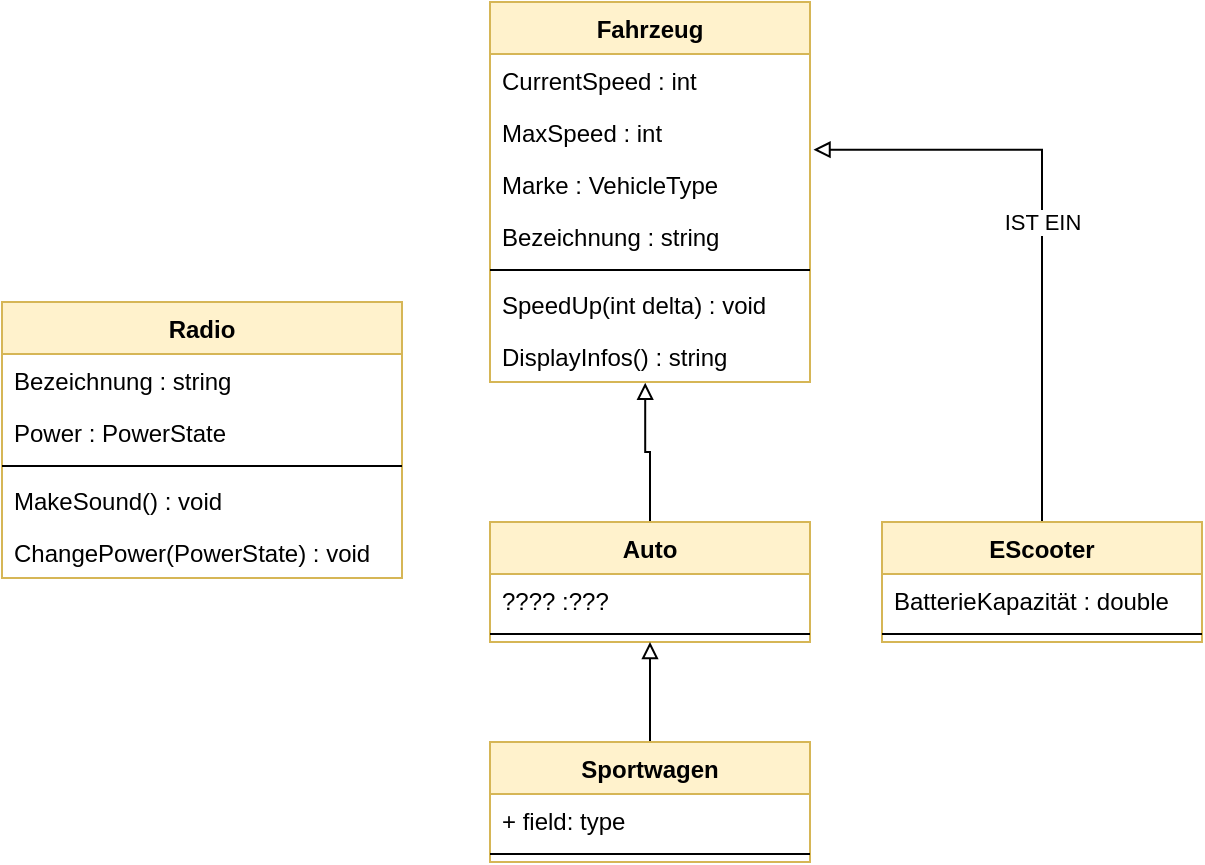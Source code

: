 <mxfile version="15.7.3" type="device"><diagram id="C5RBs43oDa-KdzZeNtuy" name="Page-1"><mxGraphModel dx="760" dy="597" grid="1" gridSize="10" guides="1" tooltips="1" connect="1" arrows="1" fold="1" page="1" pageScale="1" pageWidth="827" pageHeight="1169" math="0" shadow="0"><root><mxCell id="WIyWlLk6GJQsqaUBKTNV-0"/><mxCell id="WIyWlLk6GJQsqaUBKTNV-1" parent="WIyWlLk6GJQsqaUBKTNV-0"/><mxCell id="RDgoD_1-ISL3dHGDXkig-5" style="edgeStyle=orthogonalEdgeStyle;rounded=0;orthogonalLoop=1;jettySize=auto;html=1;entryX=0.485;entryY=1.016;entryDx=0;entryDy=0;entryPerimeter=0;endArrow=block;endFill=0;" edge="1" parent="WIyWlLk6GJQsqaUBKTNV-1" source="kg2bG6Ke0hp5XanqLMwL-5" target="kg2bG6Ke0hp5XanqLMwL-9"><mxGeometry relative="1" as="geometry"/></mxCell><mxCell id="kg2bG6Ke0hp5XanqLMwL-5" value="Auto" style="swimlane;fontStyle=1;align=center;verticalAlign=top;childLayout=stackLayout;horizontal=1;startSize=26;horizontalStack=0;resizeParent=1;resizeParentMax=0;resizeLast=0;collapsible=1;marginBottom=0;fillColor=#fff2cc;strokeColor=#d6b656;" parent="WIyWlLk6GJQsqaUBKTNV-1" vertex="1"><mxGeometry x="334" y="430" width="160" height="60" as="geometry"/></mxCell><mxCell id="RDgoD_1-ISL3dHGDXkig-2" value="???? :???" style="text;strokeColor=none;fillColor=none;align=left;verticalAlign=top;spacingLeft=4;spacingRight=4;overflow=hidden;rotatable=0;points=[[0,0.5],[1,0.5]];portConstraint=eastwest;" vertex="1" parent="kg2bG6Ke0hp5XanqLMwL-5"><mxGeometry y="26" width="160" height="26" as="geometry"/></mxCell><mxCell id="kg2bG6Ke0hp5XanqLMwL-7" value="" style="line;strokeWidth=1;fillColor=none;align=left;verticalAlign=middle;spacingTop=-1;spacingLeft=3;spacingRight=3;rotatable=0;labelPosition=right;points=[];portConstraint=eastwest;" parent="kg2bG6Ke0hp5XanqLMwL-5" vertex="1"><mxGeometry y="52" width="160" height="8" as="geometry"/></mxCell><mxCell id="RDgoD_1-ISL3dHGDXkig-3" value="IST EIN" style="edgeStyle=orthogonalEdgeStyle;rounded=0;orthogonalLoop=1;jettySize=auto;html=1;entryX=1.011;entryY=0.841;entryDx=0;entryDy=0;entryPerimeter=0;endArrow=block;endFill=0;" edge="1" parent="WIyWlLk6GJQsqaUBKTNV-1" source="kg2bG6Ke0hp5XanqLMwL-11" target="kg2bG6Ke0hp5XanqLMwL-2"><mxGeometry relative="1" as="geometry"/></mxCell><mxCell id="kg2bG6Ke0hp5XanqLMwL-11" value="EScooter" style="swimlane;fontStyle=1;align=center;verticalAlign=top;childLayout=stackLayout;horizontal=1;startSize=26;horizontalStack=0;resizeParent=1;resizeParentMax=0;resizeLast=0;collapsible=1;marginBottom=0;fillColor=#fff2cc;strokeColor=#d6b656;" parent="WIyWlLk6GJQsqaUBKTNV-1" vertex="1"><mxGeometry x="530" y="430" width="160" height="60" as="geometry"/></mxCell><mxCell id="kg2bG6Ke0hp5XanqLMwL-19" value="BatterieKapazität : double" style="text;strokeColor=none;fillColor=none;align=left;verticalAlign=top;spacingLeft=4;spacingRight=4;overflow=hidden;rotatable=0;points=[[0,0.5],[1,0.5]];portConstraint=eastwest;" parent="kg2bG6Ke0hp5XanqLMwL-11" vertex="1"><mxGeometry y="26" width="160" height="26" as="geometry"/></mxCell><mxCell id="kg2bG6Ke0hp5XanqLMwL-16" value="" style="line;strokeWidth=1;fillColor=none;align=left;verticalAlign=middle;spacingTop=-1;spacingLeft=3;spacingRight=3;rotatable=0;labelPosition=right;points=[];portConstraint=eastwest;" parent="kg2bG6Ke0hp5XanqLMwL-11" vertex="1"><mxGeometry y="52" width="160" height="8" as="geometry"/></mxCell><mxCell id="kg2bG6Ke0hp5XanqLMwL-31" value="Fahrzeug" style="swimlane;fontStyle=1;align=center;verticalAlign=top;childLayout=stackLayout;horizontal=1;startSize=26;horizontalStack=0;resizeParent=1;resizeParentMax=0;resizeLast=0;collapsible=1;marginBottom=0;fillColor=#fff2cc;strokeColor=#d6b656;" parent="WIyWlLk6GJQsqaUBKTNV-1" vertex="1"><mxGeometry x="334" y="170" width="160" height="190" as="geometry"/></mxCell><mxCell id="kg2bG6Ke0hp5XanqLMwL-10" value="CurrentSpeed : int" style="text;strokeColor=none;fillColor=none;align=left;verticalAlign=top;spacingLeft=4;spacingRight=4;overflow=hidden;rotatable=0;points=[[0,0.5],[1,0.5]];portConstraint=eastwest;" parent="kg2bG6Ke0hp5XanqLMwL-31" vertex="1"><mxGeometry y="26" width="160" height="26" as="geometry"/></mxCell><mxCell id="kg2bG6Ke0hp5XanqLMwL-2" value="MaxSpeed : int" style="text;strokeColor=none;fillColor=none;align=left;verticalAlign=top;spacingLeft=4;spacingRight=4;overflow=hidden;rotatable=0;points=[[0,0.5],[1,0.5]];portConstraint=eastwest;" parent="kg2bG6Ke0hp5XanqLMwL-31" vertex="1"><mxGeometry y="52" width="160" height="26" as="geometry"/></mxCell><mxCell id="kg2bG6Ke0hp5XanqLMwL-3" value="Marke : VehicleType " style="text;strokeColor=none;fillColor=none;align=left;verticalAlign=top;spacingLeft=4;spacingRight=4;overflow=hidden;rotatable=0;points=[[0,0.5],[1,0.5]];portConstraint=eastwest;" parent="kg2bG6Ke0hp5XanqLMwL-31" vertex="1"><mxGeometry y="78" width="160" height="26" as="geometry"/></mxCell><mxCell id="kg2bG6Ke0hp5XanqLMwL-4" value="Bezeichnung : string" style="text;strokeColor=none;fillColor=none;align=left;verticalAlign=top;spacingLeft=4;spacingRight=4;overflow=hidden;rotatable=0;points=[[0,0.5],[1,0.5]];portConstraint=eastwest;" parent="kg2bG6Ke0hp5XanqLMwL-31" vertex="1"><mxGeometry y="104" width="160" height="26" as="geometry"/></mxCell><mxCell id="kg2bG6Ke0hp5XanqLMwL-33" value="" style="line;strokeWidth=1;fillColor=none;align=left;verticalAlign=middle;spacingTop=-1;spacingLeft=3;spacingRight=3;rotatable=0;labelPosition=right;points=[];portConstraint=eastwest;" parent="kg2bG6Ke0hp5XanqLMwL-31" vertex="1"><mxGeometry y="130" width="160" height="8" as="geometry"/></mxCell><mxCell id="kg2bG6Ke0hp5XanqLMwL-8" value="SpeedUp(int delta) : void" style="text;strokeColor=none;fillColor=none;align=left;verticalAlign=top;spacingLeft=4;spacingRight=4;overflow=hidden;rotatable=0;points=[[0,0.5],[1,0.5]];portConstraint=eastwest;" parent="kg2bG6Ke0hp5XanqLMwL-31" vertex="1"><mxGeometry y="138" width="160" height="26" as="geometry"/></mxCell><mxCell id="kg2bG6Ke0hp5XanqLMwL-9" value="DisplayInfos() : string" style="text;strokeColor=none;fillColor=none;align=left;verticalAlign=top;spacingLeft=4;spacingRight=4;overflow=hidden;rotatable=0;points=[[0,0.5],[1,0.5]];portConstraint=eastwest;" parent="kg2bG6Ke0hp5XanqLMwL-31" vertex="1"><mxGeometry y="164" width="160" height="26" as="geometry"/></mxCell><mxCell id="RDgoD_1-ISL3dHGDXkig-6" style="edgeStyle=orthogonalEdgeStyle;rounded=0;orthogonalLoop=1;jettySize=auto;html=1;endArrow=block;endFill=0;" edge="1" parent="WIyWlLk6GJQsqaUBKTNV-1" source="kg2bG6Ke0hp5XanqLMwL-46" target="kg2bG6Ke0hp5XanqLMwL-5"><mxGeometry relative="1" as="geometry"/></mxCell><mxCell id="kg2bG6Ke0hp5XanqLMwL-46" value="Sportwagen" style="swimlane;fontStyle=1;align=center;verticalAlign=top;childLayout=stackLayout;horizontal=1;startSize=26;horizontalStack=0;resizeParent=1;resizeParentMax=0;resizeLast=0;collapsible=1;marginBottom=0;fillColor=#fff2cc;strokeColor=#d6b656;" parent="WIyWlLk6GJQsqaUBKTNV-1" vertex="1"><mxGeometry x="334" y="540" width="160" height="60" as="geometry"/></mxCell><mxCell id="kg2bG6Ke0hp5XanqLMwL-47" value="+ field: type" style="text;strokeColor=none;fillColor=none;align=left;verticalAlign=top;spacingLeft=4;spacingRight=4;overflow=hidden;rotatable=0;points=[[0,0.5],[1,0.5]];portConstraint=eastwest;" parent="kg2bG6Ke0hp5XanqLMwL-46" vertex="1"><mxGeometry y="26" width="160" height="26" as="geometry"/></mxCell><mxCell id="kg2bG6Ke0hp5XanqLMwL-48" value="" style="line;strokeWidth=1;fillColor=none;align=left;verticalAlign=middle;spacingTop=-1;spacingLeft=3;spacingRight=3;rotatable=0;labelPosition=right;points=[];portConstraint=eastwest;" parent="kg2bG6Ke0hp5XanqLMwL-46" vertex="1"><mxGeometry y="52" width="160" height="8" as="geometry"/></mxCell><mxCell id="RDgoD_1-ISL3dHGDXkig-7" value="Radio" style="swimlane;fontStyle=1;align=center;verticalAlign=top;childLayout=stackLayout;horizontal=1;startSize=26;horizontalStack=0;resizeParent=1;resizeParentMax=0;resizeLast=0;collapsible=1;marginBottom=0;fillColor=#fff2cc;strokeColor=#d6b656;" vertex="1" parent="WIyWlLk6GJQsqaUBKTNV-1"><mxGeometry x="90" y="320" width="200" height="138" as="geometry"/></mxCell><mxCell id="RDgoD_1-ISL3dHGDXkig-8" value="Bezeichnung : string" style="text;strokeColor=none;fillColor=none;align=left;verticalAlign=top;spacingLeft=4;spacingRight=4;overflow=hidden;rotatable=0;points=[[0,0.5],[1,0.5]];portConstraint=eastwest;" vertex="1" parent="RDgoD_1-ISL3dHGDXkig-7"><mxGeometry y="26" width="200" height="26" as="geometry"/></mxCell><mxCell id="RDgoD_1-ISL3dHGDXkig-10" value="Power : PowerState" style="text;strokeColor=none;fillColor=none;align=left;verticalAlign=top;spacingLeft=4;spacingRight=4;overflow=hidden;rotatable=0;points=[[0,0.5],[1,0.5]];portConstraint=eastwest;" vertex="1" parent="RDgoD_1-ISL3dHGDXkig-7"><mxGeometry y="52" width="200" height="26" as="geometry"/></mxCell><mxCell id="RDgoD_1-ISL3dHGDXkig-9" value="" style="line;strokeWidth=1;fillColor=none;align=left;verticalAlign=middle;spacingTop=-1;spacingLeft=3;spacingRight=3;rotatable=0;labelPosition=right;points=[];portConstraint=eastwest;" vertex="1" parent="RDgoD_1-ISL3dHGDXkig-7"><mxGeometry y="78" width="200" height="8" as="geometry"/></mxCell><mxCell id="RDgoD_1-ISL3dHGDXkig-11" value="MakeSound() : void" style="text;strokeColor=none;fillColor=none;align=left;verticalAlign=top;spacingLeft=4;spacingRight=4;overflow=hidden;rotatable=0;points=[[0,0.5],[1,0.5]];portConstraint=eastwest;" vertex="1" parent="RDgoD_1-ISL3dHGDXkig-7"><mxGeometry y="86" width="200" height="26" as="geometry"/></mxCell><mxCell id="RDgoD_1-ISL3dHGDXkig-12" value="ChangePower(PowerState) : void" style="text;strokeColor=none;fillColor=none;align=left;verticalAlign=top;spacingLeft=4;spacingRight=4;overflow=hidden;rotatable=0;points=[[0,0.5],[1,0.5]];portConstraint=eastwest;" vertex="1" parent="RDgoD_1-ISL3dHGDXkig-7"><mxGeometry y="112" width="200" height="26" as="geometry"/></mxCell></root></mxGraphModel></diagram></mxfile>